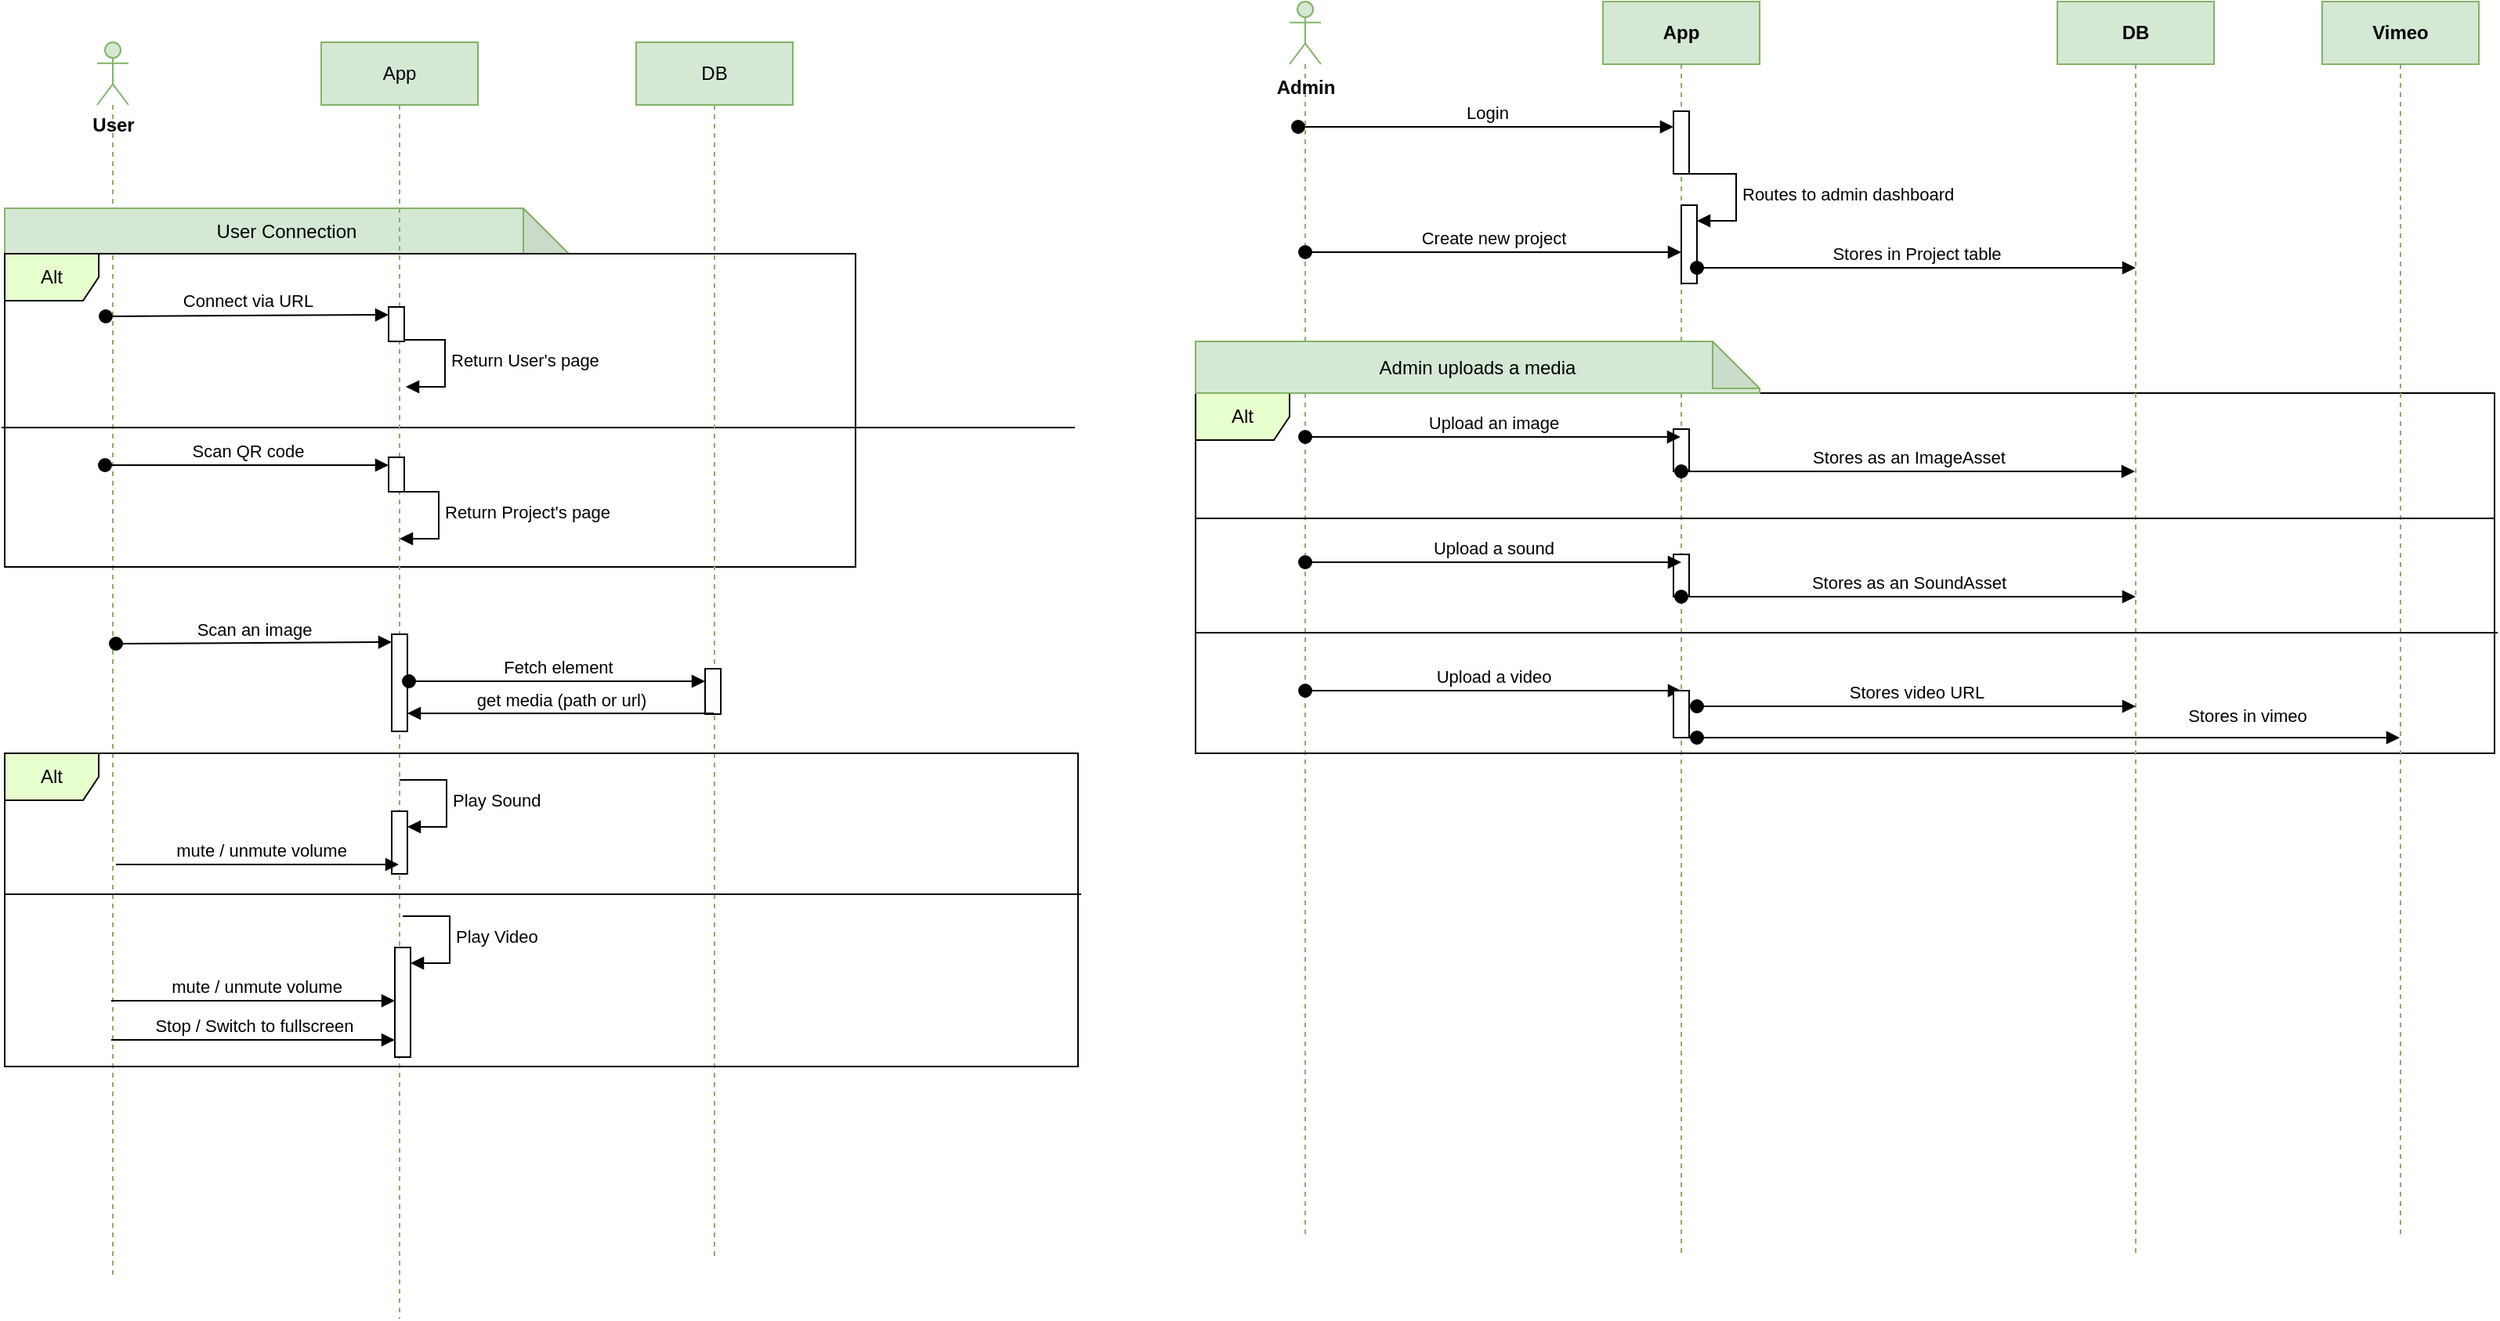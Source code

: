 <mxfile version="24.8.2">
  <diagram name="Page-1" id="PE8oCWkEfJtm7cLgUN0R">
    <mxGraphModel dx="2189" dy="795" grid="0" gridSize="10" guides="1" tooltips="1" connect="1" arrows="1" fold="1" page="1" pageScale="1" pageWidth="827" pageHeight="1169" math="0" shadow="0">
      <root>
        <mxCell id="0" />
        <mxCell id="1" parent="0" />
        <mxCell id="Yn5l3yU3Dwj1GDGnISw3-5" value="" style="shape=umlLifeline;perimeter=lifelinePerimeter;whiteSpace=wrap;html=1;container=1;dropTarget=0;collapsible=0;recursiveResize=0;outlineConnect=0;portConstraint=eastwest;newEdgeStyle={&quot;curved&quot;:0,&quot;rounded&quot;:0};participant=umlActor;fillColor=#d5e8d4;strokeColor=#82b366;" vertex="1" parent="1">
          <mxGeometry x="60" y="40" width="20" height="790" as="geometry" />
        </mxCell>
        <mxCell id="Yn5l3yU3Dwj1GDGnISw3-6" value="&lt;b&gt;App&lt;/b&gt;" style="shape=umlLifeline;perimeter=lifelinePerimeter;whiteSpace=wrap;html=1;container=1;dropTarget=0;collapsible=0;recursiveResize=0;outlineConnect=0;portConstraint=eastwest;newEdgeStyle={&quot;curved&quot;:0,&quot;rounded&quot;:0};fillColor=#d5e8d4;strokeColor=#82b366;" vertex="1" parent="1">
          <mxGeometry x="260" y="40" width="100" height="800" as="geometry" />
        </mxCell>
        <mxCell id="Yn5l3yU3Dwj1GDGnISw3-7" value="" style="html=1;points=[[0,0,0,0,5],[0,1,0,0,-5],[1,0,0,0,5],[1,1,0,0,-5]];perimeter=orthogonalPerimeter;outlineConnect=0;targetShapes=umlLifeline;portConstraint=eastwest;newEdgeStyle={&quot;curved&quot;:0,&quot;rounded&quot;:0};" vertex="1" parent="Yn5l3yU3Dwj1GDGnISw3-6">
          <mxGeometry x="45" y="70" width="10" height="40" as="geometry" />
        </mxCell>
        <mxCell id="Yn5l3yU3Dwj1GDGnISw3-15" value="" style="html=1;points=[[0,0,0,0,5],[0,1,0,0,-5],[1,0,0,0,5],[1,1,0,0,-5]];perimeter=orthogonalPerimeter;outlineConnect=0;targetShapes=umlLifeline;portConstraint=eastwest;newEdgeStyle={&quot;curved&quot;:0,&quot;rounded&quot;:0};" vertex="1" parent="Yn5l3yU3Dwj1GDGnISw3-6">
          <mxGeometry x="50" y="130" width="10" height="50" as="geometry" />
        </mxCell>
        <mxCell id="Yn5l3yU3Dwj1GDGnISw3-16" value="Routes to admin dashboard" style="html=1;align=left;spacingLeft=2;endArrow=block;rounded=0;edgeStyle=orthogonalEdgeStyle;curved=0;rounded=0;" edge="1" target="Yn5l3yU3Dwj1GDGnISw3-15" parent="Yn5l3yU3Dwj1GDGnISw3-6">
          <mxGeometry relative="1" as="geometry">
            <mxPoint x="55" y="110" as="sourcePoint" />
            <Array as="points">
              <mxPoint x="85" y="140" />
            </Array>
          </mxGeometry>
        </mxCell>
        <mxCell id="Yn5l3yU3Dwj1GDGnISw3-25" value="" style="html=1;points=[[0,0,0,0,5],[0,1,0,0,-5],[1,0,0,0,5],[1,1,0,0,-5]];perimeter=orthogonalPerimeter;outlineConnect=0;targetShapes=umlLifeline;portConstraint=eastwest;newEdgeStyle={&quot;curved&quot;:0,&quot;rounded&quot;:0};" vertex="1" parent="Yn5l3yU3Dwj1GDGnISw3-6">
          <mxGeometry x="45" y="273" width="10" height="27" as="geometry" />
        </mxCell>
        <mxCell id="Yn5l3yU3Dwj1GDGnISw3-29" value="" style="html=1;points=[[0,0,0,0,5],[0,1,0,0,-5],[1,0,0,0,5],[1,1,0,0,-5]];perimeter=orthogonalPerimeter;outlineConnect=0;targetShapes=umlLifeline;portConstraint=eastwest;newEdgeStyle={&quot;curved&quot;:0,&quot;rounded&quot;:0};" vertex="1" parent="Yn5l3yU3Dwj1GDGnISw3-6">
          <mxGeometry x="45" y="353" width="10" height="27" as="geometry" />
        </mxCell>
        <mxCell id="Yn5l3yU3Dwj1GDGnISw3-8" value="Login" style="html=1;verticalAlign=bottom;startArrow=oval;endArrow=block;startSize=8;curved=0;rounded=0;" edge="1" parent="1">
          <mxGeometry relative="1" as="geometry">
            <mxPoint x="65.5" y="120" as="sourcePoint" />
            <mxPoint x="305" y="120" as="targetPoint" />
          </mxGeometry>
        </mxCell>
        <mxCell id="Yn5l3yU3Dwj1GDGnISw3-18" value="Create new project" style="html=1;verticalAlign=bottom;startArrow=oval;endArrow=block;startSize=8;curved=0;rounded=0;" edge="1" target="Yn5l3yU3Dwj1GDGnISw3-15" parent="1" source="Yn5l3yU3Dwj1GDGnISw3-5">
          <mxGeometry x="0.002" relative="1" as="geometry">
            <mxPoint x="70" y="225" as="sourcePoint" />
            <mxPoint x="140" y="225" as="targetPoint" />
            <Array as="points">
              <mxPoint x="190" y="200" />
            </Array>
            <mxPoint as="offset" />
          </mxGeometry>
        </mxCell>
        <mxCell id="Yn5l3yU3Dwj1GDGnISw3-19" value="Alt" style="shape=umlFrame;whiteSpace=wrap;html=1;pointerEvents=0;fillColor=#E7FFCC;" vertex="1" parent="1">
          <mxGeometry y="290" width="829" height="230" as="geometry" />
        </mxCell>
        <mxCell id="Yn5l3yU3Dwj1GDGnISw3-20" value="&lt;b&gt;Vimeo&lt;/b&gt;" style="shape=umlLifeline;perimeter=lifelinePerimeter;whiteSpace=wrap;html=1;container=1;dropTarget=0;collapsible=0;recursiveResize=0;outlineConnect=0;portConstraint=eastwest;newEdgeStyle={&quot;curved&quot;:0,&quot;rounded&quot;:0};fillColor=#d5e8d4;strokeColor=#82b366;" vertex="1" parent="1">
          <mxGeometry x="719" y="40" width="100" height="790" as="geometry" />
        </mxCell>
        <mxCell id="Yn5l3yU3Dwj1GDGnISw3-21" value="&lt;b&gt;DB&lt;/b&gt;" style="shape=umlLifeline;perimeter=lifelinePerimeter;whiteSpace=wrap;html=1;container=1;dropTarget=0;collapsible=0;recursiveResize=0;outlineConnect=0;portConstraint=eastwest;newEdgeStyle={&quot;curved&quot;:0,&quot;rounded&quot;:0};fillColor=#d5e8d4;strokeColor=#82b366;" vertex="1" parent="1">
          <mxGeometry x="550" y="40" width="100" height="800" as="geometry" />
        </mxCell>
        <mxCell id="Yn5l3yU3Dwj1GDGnISw3-24" value="" style="line;strokeWidth=1;fillColor=none;align=left;verticalAlign=middle;spacingTop=-1;spacingLeft=3;spacingRight=3;rotatable=0;labelPosition=right;points=[];portConstraint=eastwest;strokeColor=inherit;" vertex="1" parent="1">
          <mxGeometry y="347" width="829" height="46" as="geometry" />
        </mxCell>
        <mxCell id="Yn5l3yU3Dwj1GDGnISw3-26" value="Upload an image" style="html=1;verticalAlign=bottom;startArrow=oval;endArrow=block;startSize=8;curved=0;rounded=0;" edge="1" parent="1">
          <mxGeometry relative="1" as="geometry">
            <mxPoint x="70" y="318" as="sourcePoint" />
            <mxPoint x="309.5" y="318" as="targetPoint" />
          </mxGeometry>
        </mxCell>
        <mxCell id="Yn5l3yU3Dwj1GDGnISw3-28" value="Stores as an ImageAsset" style="html=1;verticalAlign=bottom;startArrow=oval;endArrow=block;startSize=8;curved=0;rounded=0;" edge="1" parent="1">
          <mxGeometry relative="1" as="geometry">
            <mxPoint x="310" y="340" as="sourcePoint" />
            <mxPoint x="599.5" y="340" as="targetPoint" />
          </mxGeometry>
        </mxCell>
        <mxCell id="Yn5l3yU3Dwj1GDGnISw3-30" value="Upload a sound" style="html=1;verticalAlign=bottom;startArrow=oval;endArrow=block;startSize=8;curved=0;rounded=0;" edge="1" parent="1">
          <mxGeometry relative="1" as="geometry">
            <mxPoint x="70" y="398" as="sourcePoint" />
            <mxPoint x="310" y="398" as="targetPoint" />
          </mxGeometry>
        </mxCell>
        <mxCell id="Yn5l3yU3Dwj1GDGnISw3-31" value="Stores as an SoundAsset" style="html=1;verticalAlign=bottom;startArrow=oval;endArrow=block;startSize=8;curved=0;rounded=0;" edge="1" parent="1">
          <mxGeometry relative="1" as="geometry">
            <mxPoint x="310" y="420" as="sourcePoint" />
            <mxPoint x="600" y="420" as="targetPoint" />
          </mxGeometry>
        </mxCell>
        <mxCell id="Yn5l3yU3Dwj1GDGnISw3-33" value="Stores in Project table" style="html=1;verticalAlign=bottom;startArrow=oval;endArrow=block;startSize=8;curved=0;rounded=0;" edge="1" parent="1">
          <mxGeometry relative="1" as="geometry">
            <mxPoint x="320" y="210" as="sourcePoint" />
            <mxPoint x="600" y="210" as="targetPoint" />
          </mxGeometry>
        </mxCell>
        <mxCell id="Yn5l3yU3Dwj1GDGnISw3-34" value="" style="line;strokeWidth=1;fillColor=none;align=left;verticalAlign=middle;spacingTop=-1;spacingLeft=3;spacingRight=3;rotatable=0;labelPosition=right;points=[];portConstraint=eastwest;strokeColor=inherit;" vertex="1" parent="1">
          <mxGeometry y="420" width="831" height="46" as="geometry" />
        </mxCell>
        <mxCell id="Yn5l3yU3Dwj1GDGnISw3-38" value="Upload a video" style="html=1;verticalAlign=bottom;startArrow=oval;endArrow=block;startSize=8;curved=0;rounded=0;" edge="1" parent="1">
          <mxGeometry relative="1" as="geometry">
            <mxPoint x="70" y="480" as="sourcePoint" />
            <mxPoint x="310" y="480" as="targetPoint" />
          </mxGeometry>
        </mxCell>
        <mxCell id="Yn5l3yU3Dwj1GDGnISw3-40" value="Stores in vimeo" style="html=1;verticalAlign=bottom;startArrow=oval;endArrow=block;startSize=8;curved=0;rounded=0;" edge="1" parent="1" target="Yn5l3yU3Dwj1GDGnISw3-20">
          <mxGeometry x="0.566" y="5" relative="1" as="geometry">
            <mxPoint x="320" y="510" as="sourcePoint" />
            <mxPoint x="763" y="510" as="targetPoint" />
            <mxPoint as="offset" />
          </mxGeometry>
        </mxCell>
        <mxCell id="Yn5l3yU3Dwj1GDGnISw3-42" value="" style="html=1;points=[[0,0,0,0,5],[0,1,0,0,-5],[1,0,0,0,5],[1,1,0,0,-5]];perimeter=orthogonalPerimeter;outlineConnect=0;targetShapes=umlLifeline;portConstraint=eastwest;newEdgeStyle={&quot;curved&quot;:0,&quot;rounded&quot;:0};" vertex="1" parent="1">
          <mxGeometry x="305" y="480" width="10" height="30" as="geometry" />
        </mxCell>
        <mxCell id="Yn5l3yU3Dwj1GDGnISw3-44" value="Stores video URL " style="html=1;verticalAlign=bottom;startArrow=oval;endArrow=block;startSize=8;curved=0;rounded=0;" edge="1" parent="1">
          <mxGeometry relative="1" as="geometry">
            <mxPoint x="320" y="490" as="sourcePoint" />
            <mxPoint x="600" y="490" as="targetPoint" />
          </mxGeometry>
        </mxCell>
        <mxCell id="Yn5l3yU3Dwj1GDGnISw3-46" value="&lt;b&gt;Admin&lt;/b&gt;" style="text;html=1;align=center;verticalAlign=middle;resizable=0;points=[];autosize=1;strokeColor=none;fillColor=none;" vertex="1" parent="1">
          <mxGeometry x="40" y="80" width="60" height="30" as="geometry" />
        </mxCell>
        <mxCell id="Yn5l3yU3Dwj1GDGnISw3-49" value="Admin uploads a media" style="shape=note;whiteSpace=wrap;html=1;backgroundOutline=1;darkOpacity=0.05;fillColor=#d5e8d4;strokeColor=#82b366;" vertex="1" parent="1">
          <mxGeometry y="257" width="360" height="33" as="geometry" />
        </mxCell>
        <mxCell id="Yn5l3yU3Dwj1GDGnISw3-53" value="" style="shape=umlLifeline;perimeter=lifelinePerimeter;whiteSpace=wrap;html=1;container=1;dropTarget=0;collapsible=0;recursiveResize=0;outlineConnect=0;portConstraint=eastwest;newEdgeStyle={&quot;curved&quot;:0,&quot;rounded&quot;:0};participant=umlActor;fillColor=#d5e8d4;strokeColor=#82b366;" vertex="1" parent="1">
          <mxGeometry x="-701" y="66" width="20" height="790" as="geometry" />
        </mxCell>
        <mxCell id="Yn5l3yU3Dwj1GDGnISw3-54" value="&lt;b&gt;User&lt;/b&gt;" style="text;html=1;align=center;verticalAlign=middle;resizable=0;points=[];autosize=1;strokeColor=none;fillColor=none;" vertex="1" parent="1">
          <mxGeometry x="-713.5" y="106" width="45" height="26" as="geometry" />
        </mxCell>
        <mxCell id="Yn5l3yU3Dwj1GDGnISw3-55" value="User Connection" style="shape=note;whiteSpace=wrap;html=1;backgroundOutline=1;darkOpacity=0.05;fillColor=#d5e8d4;strokeColor=#82b366;" vertex="1" parent="1">
          <mxGeometry x="-760" y="172" width="360" height="29" as="geometry" />
        </mxCell>
        <mxCell id="Yn5l3yU3Dwj1GDGnISw3-56" value="Alt" style="shape=umlFrame;whiteSpace=wrap;html=1;pointerEvents=0;fillColor=#E7FFCC;" vertex="1" parent="1">
          <mxGeometry x="-760" y="201" width="543" height="200" as="geometry" />
        </mxCell>
        <mxCell id="Yn5l3yU3Dwj1GDGnISw3-58" value="Connect via URL" style="html=1;verticalAlign=bottom;startArrow=oval;endArrow=block;startSize=8;curved=0;rounded=0;entryX=0;entryY=0;entryDx=0;entryDy=5;entryPerimeter=0;" edge="1" target="Yn5l3yU3Dwj1GDGnISw3-57" parent="1">
          <mxGeometry relative="1" as="geometry">
            <mxPoint x="-695.5" y="241" as="sourcePoint" />
          </mxGeometry>
        </mxCell>
        <mxCell id="Yn5l3yU3Dwj1GDGnISw3-61" value="Return User&#39;s page" style="html=1;align=left;spacingLeft=2;endArrow=block;rounded=0;edgeStyle=orthogonalEdgeStyle;curved=0;rounded=0;" edge="1" parent="1">
          <mxGeometry relative="1" as="geometry">
            <mxPoint x="-509" y="256" as="sourcePoint" />
            <Array as="points">
              <mxPoint x="-479" y="286" />
            </Array>
            <mxPoint x="-504" y="286" as="targetPoint" />
          </mxGeometry>
        </mxCell>
        <mxCell id="Yn5l3yU3Dwj1GDGnISw3-62" value="" style="line;strokeWidth=1;fillColor=none;align=left;verticalAlign=middle;spacingTop=-1;spacingLeft=3;spacingRight=3;rotatable=0;labelPosition=right;points=[];portConstraint=eastwest;strokeColor=inherit;" vertex="1" parent="1">
          <mxGeometry x="-762" y="308" width="685" height="8" as="geometry" />
        </mxCell>
        <mxCell id="Yn5l3yU3Dwj1GDGnISw3-64" value="Scan QR code" style="html=1;verticalAlign=bottom;startArrow=oval;endArrow=block;startSize=8;curved=0;rounded=0;entryX=0;entryY=0;entryDx=0;entryDy=5;entryPerimeter=0;" edge="1" target="Yn5l3yU3Dwj1GDGnISw3-63" parent="1">
          <mxGeometry relative="1" as="geometry">
            <mxPoint x="-696" y="336" as="sourcePoint" />
          </mxGeometry>
        </mxCell>
        <mxCell id="Yn5l3yU3Dwj1GDGnISw3-66" value="Return Project&#39;s page" style="html=1;align=left;spacingLeft=2;endArrow=block;rounded=0;edgeStyle=orthogonalEdgeStyle;curved=0;rounded=0;" edge="1" parent="1">
          <mxGeometry relative="1" as="geometry">
            <mxPoint x="-513" y="353" as="sourcePoint" />
            <Array as="points">
              <mxPoint x="-483" y="383" />
            </Array>
            <mxPoint x="-508" y="383" as="targetPoint" />
          </mxGeometry>
        </mxCell>
        <mxCell id="Yn5l3yU3Dwj1GDGnISw3-79" value="App" style="shape=umlLifeline;perimeter=lifelinePerimeter;whiteSpace=wrap;html=1;container=1;dropTarget=0;collapsible=0;recursiveResize=0;outlineConnect=0;portConstraint=eastwest;newEdgeStyle={&quot;curved&quot;:0,&quot;rounded&quot;:0};fillColor=#d5e8d4;strokeColor=#82b366;" vertex="1" parent="1">
          <mxGeometry x="-558" y="66" width="100" height="815" as="geometry" />
        </mxCell>
        <mxCell id="Yn5l3yU3Dwj1GDGnISw3-57" value="" style="html=1;points=[[0,0,0,0,5],[0,1,0,0,-5],[1,0,0,0,5],[1,1,0,0,-5]];perimeter=orthogonalPerimeter;outlineConnect=0;targetShapes=umlLifeline;portConstraint=eastwest;newEdgeStyle={&quot;curved&quot;:0,&quot;rounded&quot;:0};" vertex="1" parent="Yn5l3yU3Dwj1GDGnISw3-79">
          <mxGeometry x="43" y="169" width="10" height="22" as="geometry" />
        </mxCell>
        <mxCell id="Yn5l3yU3Dwj1GDGnISw3-63" value="" style="html=1;points=[[0,0,0,0,5],[0,1,0,0,-5],[1,0,0,0,5],[1,1,0,0,-5]];perimeter=orthogonalPerimeter;outlineConnect=0;targetShapes=umlLifeline;portConstraint=eastwest;newEdgeStyle={&quot;curved&quot;:0,&quot;rounded&quot;:0};" vertex="1" parent="Yn5l3yU3Dwj1GDGnISw3-79">
          <mxGeometry x="43" y="265" width="10" height="22" as="geometry" />
        </mxCell>
        <mxCell id="Yn5l3yU3Dwj1GDGnISw3-85" value="" style="html=1;points=[[0,0,0,0,5],[0,1,0,0,-5],[1,0,0,0,5],[1,1,0,0,-5]];perimeter=orthogonalPerimeter;outlineConnect=0;targetShapes=umlLifeline;portConstraint=eastwest;newEdgeStyle={&quot;curved&quot;:0,&quot;rounded&quot;:0};" vertex="1" parent="Yn5l3yU3Dwj1GDGnISw3-79">
          <mxGeometry x="45" y="378" width="10" height="62" as="geometry" />
        </mxCell>
        <mxCell id="Yn5l3yU3Dwj1GDGnISw3-95" value="" style="html=1;points=[[0,0,0,0,5],[0,1,0,0,-5],[1,0,0,0,5],[1,1,0,0,-5]];perimeter=orthogonalPerimeter;outlineConnect=0;targetShapes=umlLifeline;portConstraint=eastwest;newEdgeStyle={&quot;curved&quot;:0,&quot;rounded&quot;:0};" vertex="1" parent="Yn5l3yU3Dwj1GDGnISw3-79">
          <mxGeometry x="45" y="491" width="10" height="40" as="geometry" />
        </mxCell>
        <mxCell id="Yn5l3yU3Dwj1GDGnISw3-96" value="Play Sound" style="html=1;align=left;spacingLeft=2;endArrow=block;rounded=0;edgeStyle=orthogonalEdgeStyle;curved=0;rounded=0;" edge="1" target="Yn5l3yU3Dwj1GDGnISw3-95" parent="Yn5l3yU3Dwj1GDGnISw3-79">
          <mxGeometry relative="1" as="geometry">
            <mxPoint x="50" y="471" as="sourcePoint" />
            <Array as="points">
              <mxPoint x="80" y="501" />
            </Array>
          </mxGeometry>
        </mxCell>
        <mxCell id="Yn5l3yU3Dwj1GDGnISw3-99" value="" style="html=1;points=[[0,0,0,0,5],[0,1,0,0,-5],[1,0,0,0,5],[1,1,0,0,-5]];perimeter=orthogonalPerimeter;outlineConnect=0;targetShapes=umlLifeline;portConstraint=eastwest;newEdgeStyle={&quot;curved&quot;:0,&quot;rounded&quot;:0};" vertex="1" parent="Yn5l3yU3Dwj1GDGnISw3-79">
          <mxGeometry x="47" y="578" width="10" height="70" as="geometry" />
        </mxCell>
        <mxCell id="Yn5l3yU3Dwj1GDGnISw3-100" value="Play Video" style="html=1;align=left;spacingLeft=2;endArrow=block;rounded=0;edgeStyle=orthogonalEdgeStyle;curved=0;rounded=0;" edge="1" target="Yn5l3yU3Dwj1GDGnISw3-99" parent="Yn5l3yU3Dwj1GDGnISw3-79">
          <mxGeometry relative="1" as="geometry">
            <mxPoint x="52" y="558" as="sourcePoint" />
            <Array as="points">
              <mxPoint x="82" y="588" />
            </Array>
          </mxGeometry>
        </mxCell>
        <mxCell id="Yn5l3yU3Dwj1GDGnISw3-83" value="DB" style="shape=umlLifeline;perimeter=lifelinePerimeter;whiteSpace=wrap;html=1;container=1;dropTarget=0;collapsible=0;recursiveResize=0;outlineConnect=0;portConstraint=eastwest;newEdgeStyle={&quot;curved&quot;:0,&quot;rounded&quot;:0};fillColor=#d5e8d4;strokeColor=#82b366;" vertex="1" parent="1">
          <mxGeometry x="-357" y="66" width="100" height="777" as="geometry" />
        </mxCell>
        <mxCell id="Yn5l3yU3Dwj1GDGnISw3-87" value="" style="html=1;points=[[0,0,0,0,5],[0,1,0,0,-5],[1,0,0,0,5],[1,1,0,0,-5]];perimeter=orthogonalPerimeter;outlineConnect=0;targetShapes=umlLifeline;portConstraint=eastwest;newEdgeStyle={&quot;curved&quot;:0,&quot;rounded&quot;:0};" vertex="1" parent="Yn5l3yU3Dwj1GDGnISw3-83">
          <mxGeometry x="44" y="400" width="10" height="29" as="geometry" />
        </mxCell>
        <mxCell id="Yn5l3yU3Dwj1GDGnISw3-86" value="Scan an image " style="html=1;verticalAlign=bottom;startArrow=oval;endArrow=block;startSize=8;curved=0;rounded=0;entryX=0;entryY=0;entryDx=0;entryDy=5;" edge="1" target="Yn5l3yU3Dwj1GDGnISw3-85" parent="1">
          <mxGeometry relative="1" as="geometry">
            <mxPoint x="-689" y="450" as="sourcePoint" />
          </mxGeometry>
        </mxCell>
        <mxCell id="Yn5l3yU3Dwj1GDGnISw3-88" value="Fetch element" style="html=1;verticalAlign=bottom;startArrow=oval;endArrow=block;startSize=8;curved=0;rounded=0;" edge="1" target="Yn5l3yU3Dwj1GDGnISw3-87" parent="1">
          <mxGeometry relative="1" as="geometry">
            <mxPoint x="-502" y="474" as="sourcePoint" />
          </mxGeometry>
        </mxCell>
        <mxCell id="Yn5l3yU3Dwj1GDGnISw3-91" value="get media (path or url)" style="html=1;verticalAlign=bottom;endArrow=block;curved=0;rounded=0;entryX=1;entryY=1;entryDx=0;entryDy=-5;entryPerimeter=0;" edge="1" parent="1">
          <mxGeometry width="80" relative="1" as="geometry">
            <mxPoint x="-307.5" y="494.5" as="sourcePoint" />
            <mxPoint x="-503" y="494.5" as="targetPoint" />
          </mxGeometry>
        </mxCell>
        <mxCell id="Yn5l3yU3Dwj1GDGnISw3-92" value="Alt" style="shape=umlFrame;whiteSpace=wrap;html=1;pointerEvents=0;fillColor=#E7FFCC;" vertex="1" parent="1">
          <mxGeometry x="-760" y="520" width="685" height="200" as="geometry" />
        </mxCell>
        <mxCell id="Yn5l3yU3Dwj1GDGnISw3-97" value="" style="line;strokeWidth=1;fillColor=none;align=left;verticalAlign=middle;spacingTop=-1;spacingLeft=3;spacingRight=3;rotatable=0;labelPosition=right;points=[];portConstraint=eastwest;strokeColor=inherit;" vertex="1" parent="1">
          <mxGeometry x="-760" y="606" width="687" height="8" as="geometry" />
        </mxCell>
        <mxCell id="Yn5l3yU3Dwj1GDGnISw3-101" value="&amp;nbsp;mute / unmute volume" style="html=1;verticalAlign=bottom;endArrow=block;curved=0;rounded=0;" edge="1" parent="1" target="Yn5l3yU3Dwj1GDGnISw3-79">
          <mxGeometry width="80" relative="1" as="geometry">
            <mxPoint x="-689" y="591" as="sourcePoint" />
            <mxPoint x="-609" y="591" as="targetPoint" />
          </mxGeometry>
        </mxCell>
        <mxCell id="Yn5l3yU3Dwj1GDGnISw3-102" value="&amp;nbsp;mute / unmute volume" style="html=1;verticalAlign=bottom;endArrow=block;curved=0;rounded=0;" edge="1" parent="1">
          <mxGeometry width="80" relative="1" as="geometry">
            <mxPoint x="-692" y="678" as="sourcePoint" />
            <mxPoint x="-511" y="678" as="targetPoint" />
          </mxGeometry>
        </mxCell>
        <mxCell id="Yn5l3yU3Dwj1GDGnISw3-109" value="Stop / Switch to fullscreen" style="html=1;verticalAlign=bottom;endArrow=block;curved=0;rounded=0;" edge="1" parent="1">
          <mxGeometry width="80" relative="1" as="geometry">
            <mxPoint x="-692" y="703" as="sourcePoint" />
            <mxPoint x="-511" y="703" as="targetPoint" />
          </mxGeometry>
        </mxCell>
      </root>
    </mxGraphModel>
  </diagram>
</mxfile>
